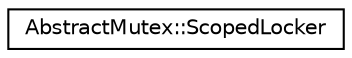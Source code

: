 digraph "Graphical Class Hierarchy"
{
  edge [fontname="Helvetica",fontsize="10",labelfontname="Helvetica",labelfontsize="10"];
  node [fontname="Helvetica",fontsize="10",shape=record];
  rankdir="LR";
  Node0 [label="AbstractMutex::ScopedLocker",height=0.2,width=0.4,color="black", fillcolor="white", style="filled",URL="$d4/d9a/class_abstract_mutex_1_1_scoped_locker.html",tooltip="A mutex encapsulator which locks/unlocks the given mutex on construction/destruction, respectively. "];
}

